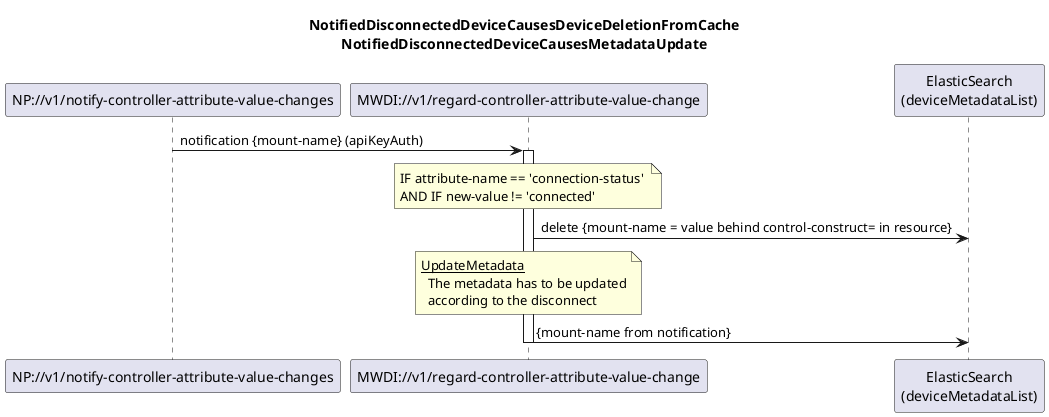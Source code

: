 @startuml 021_NotificationBasedDeviceListSyncDisconnectUpdate
skinparam responseMessageBelowArrow true

title  
  NotifiedDisconnectedDeviceCausesDeviceDeletionFromCache
  NotifiedDisconnectedDeviceCausesMetadataUpdate
end title

participant "NP://v1/notify-controller-attribute-value-changes" as subscription
participant "MWDI://v1/regard-controller-attribute-value-change" as regardDisconnectedDevice
participant "ElasticSearch\n(deviceMetadataList)" as es

subscription -> regardDisconnectedDevice: notification {mount-name} (apiKeyAuth)
activate regardDisconnectedDevice

note over regardDisconnectedDevice
IF attribute-name == 'connection-status' 
AND IF new-value != 'connected'
end note

regardDisconnectedDevice -> es: delete {mount-name = value behind control-construct= in resource}

note over regardDisconnectedDevice
  <u>UpdateMetadata</u>
    The metadata has to be updated
    according to the disconnect
end note
regardDisconnectedDevice -> es: {mount-name from notification}


deactivate regardDisconnectedDevice

@enduml


